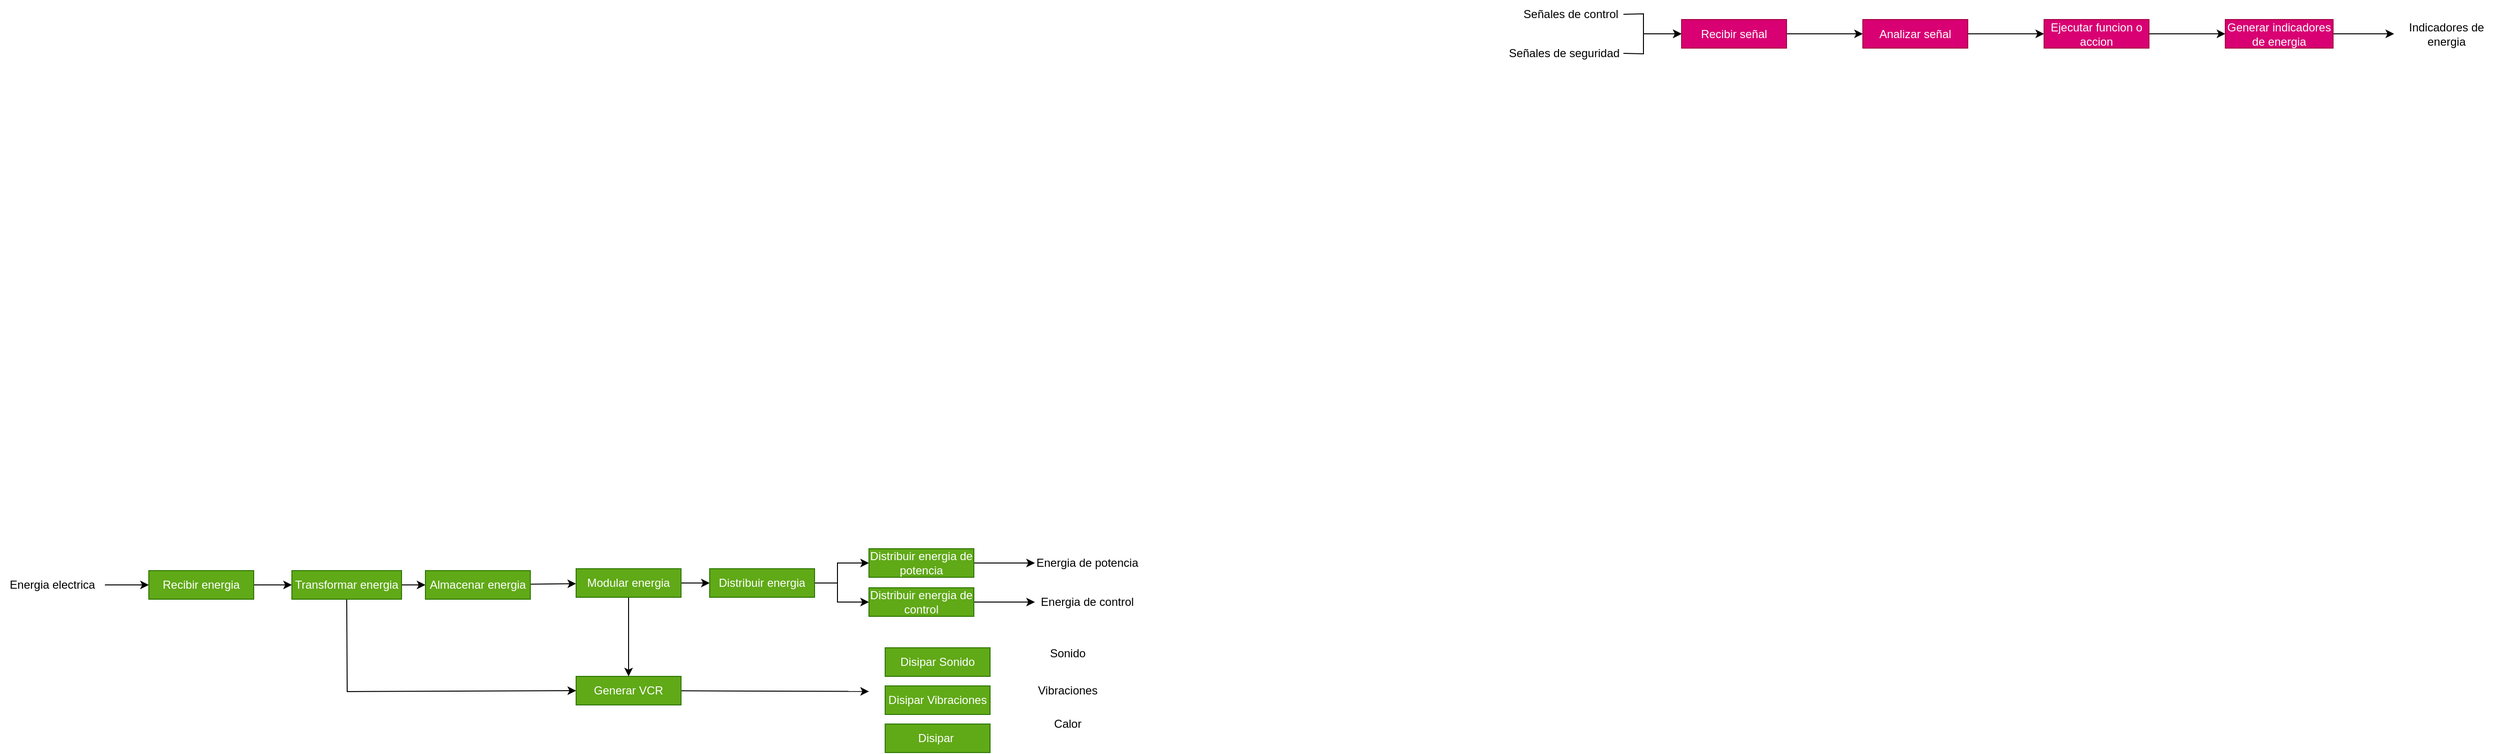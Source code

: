 <mxfile version="14.8.3" type="github">
  <diagram id="gHAmOwAejJrvvXvZ88qO" name="Page-1">
    <mxGraphModel dx="-1101" dy="1435" grid="1" gridSize="10" guides="1" tooltips="1" connect="1" arrows="1" fold="1" page="1" pageScale="1" pageWidth="850" pageHeight="1100" math="0" shadow="0">
      <root>
        <mxCell id="0" />
        <mxCell id="1" parent="0" />
        <mxCell id="l6ilXpsC3v9ZhkBVoFBw-1" value="" style="edgeStyle=none;rounded=0;orthogonalLoop=1;jettySize=auto;html=1;fontSize=24;" edge="1" parent="1" source="l6ilXpsC3v9ZhkBVoFBw-2" target="l6ilXpsC3v9ZhkBVoFBw-5">
          <mxGeometry relative="1" as="geometry" />
        </mxCell>
        <mxCell id="l6ilXpsC3v9ZhkBVoFBw-2" value="Recibir energia" style="rounded=0;whiteSpace=wrap;html=1;fillColor=#60a917;strokeColor=#2D7600;fontColor=#ffffff;" vertex="1" parent="1">
          <mxGeometry x="2488" y="-141" width="110" height="30" as="geometry" />
        </mxCell>
        <mxCell id="l6ilXpsC3v9ZhkBVoFBw-3" value="" style="edgeStyle=none;rounded=0;orthogonalLoop=1;jettySize=auto;html=1;fontSize=24;" edge="1" parent="1" source="l6ilXpsC3v9ZhkBVoFBw-5" target="l6ilXpsC3v9ZhkBVoFBw-7">
          <mxGeometry relative="1" as="geometry" />
        </mxCell>
        <mxCell id="l6ilXpsC3v9ZhkBVoFBw-4" style="edgeStyle=none;rounded=0;orthogonalLoop=1;jettySize=auto;html=1;exitX=0.5;exitY=1;exitDx=0;exitDy=0;entryX=0;entryY=0.5;entryDx=0;entryDy=0;fontSize=24;" edge="1" parent="1" source="l6ilXpsC3v9ZhkBVoFBw-5" target="l6ilXpsC3v9ZhkBVoFBw-43">
          <mxGeometry relative="1" as="geometry">
            <Array as="points">
              <mxPoint x="2696" y="-14" />
            </Array>
          </mxGeometry>
        </mxCell>
        <mxCell id="l6ilXpsC3v9ZhkBVoFBw-5" value="Transformar energia" style="rounded=0;whiteSpace=wrap;html=1;fillColor=#60a917;strokeColor=#2D7600;fontColor=#ffffff;" vertex="1" parent="1">
          <mxGeometry x="2638" y="-141" width="115" height="30" as="geometry" />
        </mxCell>
        <mxCell id="l6ilXpsC3v9ZhkBVoFBw-6" value="" style="edgeStyle=none;rounded=0;orthogonalLoop=1;jettySize=auto;html=1;fontSize=24;" edge="1" parent="1" source="l6ilXpsC3v9ZhkBVoFBw-7" target="l6ilXpsC3v9ZhkBVoFBw-10">
          <mxGeometry relative="1" as="geometry" />
        </mxCell>
        <mxCell id="l6ilXpsC3v9ZhkBVoFBw-7" value="Almacenar energia" style="rounded=0;whiteSpace=wrap;html=1;fillColor=#60a917;strokeColor=#2D7600;fontColor=#ffffff;" vertex="1" parent="1">
          <mxGeometry x="2778" y="-141" width="110" height="30" as="geometry" />
        </mxCell>
        <mxCell id="l6ilXpsC3v9ZhkBVoFBw-8" value="" style="edgeStyle=none;rounded=0;orthogonalLoop=1;jettySize=auto;html=1;fontSize=24;" edge="1" parent="1" source="l6ilXpsC3v9ZhkBVoFBw-10" target="l6ilXpsC3v9ZhkBVoFBw-13">
          <mxGeometry relative="1" as="geometry" />
        </mxCell>
        <mxCell id="l6ilXpsC3v9ZhkBVoFBw-9" style="edgeStyle=orthogonalEdgeStyle;rounded=0;orthogonalLoop=1;jettySize=auto;html=1;exitX=0.5;exitY=1;exitDx=0;exitDy=0;entryX=0.5;entryY=0;entryDx=0;entryDy=0;fontColor=#000000;" edge="1" parent="1" source="l6ilXpsC3v9ZhkBVoFBw-10" target="l6ilXpsC3v9ZhkBVoFBw-43">
          <mxGeometry relative="1" as="geometry" />
        </mxCell>
        <mxCell id="l6ilXpsC3v9ZhkBVoFBw-10" value="Modular energia" style="rounded=0;whiteSpace=wrap;html=1;fillColor=#60a917;strokeColor=#2D7600;fontColor=#ffffff;" vertex="1" parent="1">
          <mxGeometry x="2936" y="-143" width="110" height="30" as="geometry" />
        </mxCell>
        <mxCell id="l6ilXpsC3v9ZhkBVoFBw-11" style="edgeStyle=none;rounded=0;orthogonalLoop=1;jettySize=auto;html=1;exitX=1;exitY=0.5;exitDx=0;exitDy=0;entryX=0;entryY=0.5;entryDx=0;entryDy=0;fontSize=24;" edge="1" parent="1" source="l6ilXpsC3v9ZhkBVoFBw-13" target="l6ilXpsC3v9ZhkBVoFBw-15">
          <mxGeometry relative="1" as="geometry">
            <Array as="points">
              <mxPoint x="3210" y="-128" />
              <mxPoint x="3210" y="-149" />
            </Array>
          </mxGeometry>
        </mxCell>
        <mxCell id="l6ilXpsC3v9ZhkBVoFBw-12" style="edgeStyle=none;rounded=0;orthogonalLoop=1;jettySize=auto;html=1;exitX=1;exitY=0.5;exitDx=0;exitDy=0;entryX=0;entryY=0.5;entryDx=0;entryDy=0;fontSize=24;" edge="1" parent="1" source="l6ilXpsC3v9ZhkBVoFBw-13" target="l6ilXpsC3v9ZhkBVoFBw-17">
          <mxGeometry relative="1" as="geometry">
            <Array as="points">
              <mxPoint x="3210" y="-128" />
              <mxPoint x="3210" y="-108" />
            </Array>
          </mxGeometry>
        </mxCell>
        <mxCell id="l6ilXpsC3v9ZhkBVoFBw-13" value="Distribuir energia" style="rounded=0;whiteSpace=wrap;html=1;fillColor=#60a917;strokeColor=#2D7600;fontColor=#ffffff;" vertex="1" parent="1">
          <mxGeometry x="3076" y="-143" width="110" height="30" as="geometry" />
        </mxCell>
        <mxCell id="l6ilXpsC3v9ZhkBVoFBw-14" value="" style="edgeStyle=none;rounded=0;orthogonalLoop=1;jettySize=auto;html=1;fontSize=24;" edge="1" parent="1" source="l6ilXpsC3v9ZhkBVoFBw-15" target="l6ilXpsC3v9ZhkBVoFBw-22">
          <mxGeometry relative="1" as="geometry" />
        </mxCell>
        <mxCell id="l6ilXpsC3v9ZhkBVoFBw-15" value="Distribuir energia de potencia" style="rounded=0;whiteSpace=wrap;html=1;fillColor=#60a917;strokeColor=#2D7600;fontColor=#ffffff;" vertex="1" parent="1">
          <mxGeometry x="3243" y="-164" width="110" height="30" as="geometry" />
        </mxCell>
        <mxCell id="l6ilXpsC3v9ZhkBVoFBw-16" value="" style="edgeStyle=none;rounded=0;orthogonalLoop=1;jettySize=auto;html=1;fontSize=24;" edge="1" parent="1" source="l6ilXpsC3v9ZhkBVoFBw-17" target="l6ilXpsC3v9ZhkBVoFBw-23">
          <mxGeometry relative="1" as="geometry" />
        </mxCell>
        <mxCell id="l6ilXpsC3v9ZhkBVoFBw-17" value="Distribuir energia de control" style="rounded=0;whiteSpace=wrap;html=1;fillColor=#60a917;strokeColor=#2D7600;fontColor=#ffffff;" vertex="1" parent="1">
          <mxGeometry x="3243" y="-123" width="110" height="30" as="geometry" />
        </mxCell>
        <mxCell id="l6ilXpsC3v9ZhkBVoFBw-22" value="&lt;font color=&quot;#000000&quot;&gt;Energia de potencia&lt;/font&gt;" style="rounded=0;whiteSpace=wrap;html=1;fontColor=#ffffff;fillColor=none;strokeColor=none;" vertex="1" parent="1">
          <mxGeometry x="3417" y="-164" width="110" height="30" as="geometry" />
        </mxCell>
        <mxCell id="l6ilXpsC3v9ZhkBVoFBw-23" value="&lt;font color=&quot;#000000&quot;&gt;Energia de control&lt;/font&gt;" style="rounded=0;whiteSpace=wrap;html=1;fontColor=#ffffff;fillColor=none;strokeColor=none;" vertex="1" parent="1">
          <mxGeometry x="3417" y="-123" width="110" height="30" as="geometry" />
        </mxCell>
        <mxCell id="l6ilXpsC3v9ZhkBVoFBw-24" value="" style="edgeStyle=none;rounded=0;orthogonalLoop=1;jettySize=auto;html=1;fontSize=24;" edge="1" parent="1" source="l6ilXpsC3v9ZhkBVoFBw-25" target="l6ilXpsC3v9ZhkBVoFBw-2">
          <mxGeometry relative="1" as="geometry" />
        </mxCell>
        <mxCell id="l6ilXpsC3v9ZhkBVoFBw-25" value="&lt;font color=&quot;#000000&quot;&gt;Energia electrica&lt;/font&gt;" style="rounded=0;whiteSpace=wrap;html=1;fontColor=#ffffff;fillColor=none;strokeColor=none;" vertex="1" parent="1">
          <mxGeometry x="2332" y="-141" width="110" height="30" as="geometry" />
        </mxCell>
        <mxCell id="l6ilXpsC3v9ZhkBVoFBw-26" style="edgeStyle=none;rounded=0;orthogonalLoop=1;jettySize=auto;html=1;exitX=1;exitY=0.5;exitDx=0;exitDy=0;fontSize=24;entryX=0;entryY=0.5;entryDx=0;entryDy=0;" edge="1" parent="1" source="l6ilXpsC3v9ZhkBVoFBw-27" target="l6ilXpsC3v9ZhkBVoFBw-31">
          <mxGeometry relative="1" as="geometry">
            <mxPoint x="4075.862" y="-748.638" as="targetPoint" />
            <Array as="points">
              <mxPoint x="4055" y="-725.5" />
              <mxPoint x="4055" y="-713.5" />
              <mxPoint x="4055" y="-704.5" />
            </Array>
          </mxGeometry>
        </mxCell>
        <mxCell id="l6ilXpsC3v9ZhkBVoFBw-27" value="&lt;font color=&quot;#000000&quot;&gt;Señales de control&lt;/font&gt;" style="rounded=0;whiteSpace=wrap;html=1;fontColor=#ffffff;fillColor=none;strokeColor=none;" vertex="1" parent="1">
          <mxGeometry x="3924" y="-740" width="110" height="30" as="geometry" />
        </mxCell>
        <mxCell id="l6ilXpsC3v9ZhkBVoFBw-28" style="edgeStyle=none;rounded=0;orthogonalLoop=1;jettySize=auto;html=1;exitX=1;exitY=0.5;exitDx=0;exitDy=0;entryX=0;entryY=0.5;entryDx=0;entryDy=0;fontSize=24;" edge="1" parent="1" source="l6ilXpsC3v9ZhkBVoFBw-29" target="l6ilXpsC3v9ZhkBVoFBw-31">
          <mxGeometry relative="1" as="geometry">
            <Array as="points">
              <mxPoint x="4055" y="-683.5" />
              <mxPoint x="4055" y="-704.5" />
            </Array>
          </mxGeometry>
        </mxCell>
        <mxCell id="l6ilXpsC3v9ZhkBVoFBw-29" value="&lt;font color=&quot;#000000&quot;&gt;Señales de seguridad&lt;/font&gt;" style="rounded=0;whiteSpace=wrap;html=1;fontColor=#ffffff;fillColor=none;strokeColor=none;" vertex="1" parent="1">
          <mxGeometry x="3910" y="-699" width="124" height="30" as="geometry" />
        </mxCell>
        <mxCell id="l6ilXpsC3v9ZhkBVoFBw-30" value="" style="edgeStyle=none;rounded=0;orthogonalLoop=1;jettySize=auto;html=1;fontSize=24;" edge="1" parent="1" source="l6ilXpsC3v9ZhkBVoFBw-31" target="l6ilXpsC3v9ZhkBVoFBw-33">
          <mxGeometry relative="1" as="geometry" />
        </mxCell>
        <mxCell id="l6ilXpsC3v9ZhkBVoFBw-31" value="Recibir señal" style="rounded=0;whiteSpace=wrap;html=1;fillColor=#d80073;strokeColor=#A50040;fontColor=#ffffff;" vertex="1" parent="1">
          <mxGeometry x="4095" y="-719.5" width="110" height="30" as="geometry" />
        </mxCell>
        <mxCell id="l6ilXpsC3v9ZhkBVoFBw-32" value="" style="edgeStyle=none;rounded=0;orthogonalLoop=1;jettySize=auto;html=1;fontSize=24;" edge="1" parent="1" source="l6ilXpsC3v9ZhkBVoFBw-33" target="l6ilXpsC3v9ZhkBVoFBw-35">
          <mxGeometry relative="1" as="geometry" />
        </mxCell>
        <mxCell id="l6ilXpsC3v9ZhkBVoFBw-33" value="Analizar señal" style="rounded=0;whiteSpace=wrap;html=1;fillColor=#d80073;strokeColor=#A50040;fontColor=#ffffff;" vertex="1" parent="1">
          <mxGeometry x="4285" y="-719.5" width="110" height="30" as="geometry" />
        </mxCell>
        <mxCell id="l6ilXpsC3v9ZhkBVoFBw-34" value="" style="edgeStyle=none;rounded=0;orthogonalLoop=1;jettySize=auto;html=1;fontSize=24;" edge="1" parent="1" source="l6ilXpsC3v9ZhkBVoFBw-35" target="l6ilXpsC3v9ZhkBVoFBw-37">
          <mxGeometry relative="1" as="geometry" />
        </mxCell>
        <mxCell id="l6ilXpsC3v9ZhkBVoFBw-35" value="Ejecutar funcion o accion" style="rounded=0;whiteSpace=wrap;html=1;fillColor=#d80073;strokeColor=#A50040;fontColor=#ffffff;" vertex="1" parent="1">
          <mxGeometry x="4475" y="-719.5" width="110" height="30" as="geometry" />
        </mxCell>
        <mxCell id="l6ilXpsC3v9ZhkBVoFBw-36" value="" style="edgeStyle=none;rounded=0;orthogonalLoop=1;jettySize=auto;html=1;fontSize=24;" edge="1" parent="1" source="l6ilXpsC3v9ZhkBVoFBw-37" target="l6ilXpsC3v9ZhkBVoFBw-38">
          <mxGeometry relative="1" as="geometry" />
        </mxCell>
        <mxCell id="l6ilXpsC3v9ZhkBVoFBw-37" value="Generar indicadores de energia" style="rounded=0;whiteSpace=wrap;html=1;fillColor=#d80073;strokeColor=#A50040;fontColor=#ffffff;" vertex="1" parent="1">
          <mxGeometry x="4665" y="-719.5" width="113" height="30" as="geometry" />
        </mxCell>
        <mxCell id="l6ilXpsC3v9ZhkBVoFBw-38" value="&lt;font color=&quot;#000000&quot;&gt;Indicadores de energia&lt;/font&gt;" style="rounded=0;whiteSpace=wrap;html=1;fontColor=#ffffff;fillColor=none;strokeColor=none;" vertex="1" parent="1">
          <mxGeometry x="4842" y="-719.5" width="110" height="30" as="geometry" />
        </mxCell>
        <mxCell id="l6ilXpsC3v9ZhkBVoFBw-39" value="&lt;font color=&quot;#000000&quot;&gt;Sonido&lt;/font&gt;" style="rounded=0;whiteSpace=wrap;html=1;fontColor=#ffffff;fillColor=none;strokeColor=none;" vertex="1" parent="1">
          <mxGeometry x="3417" y="-69" width="69" height="30" as="geometry" />
        </mxCell>
        <mxCell id="l6ilXpsC3v9ZhkBVoFBw-40" value="&lt;font color=&quot;#000000&quot;&gt;Vibraciones&lt;/font&gt;" style="rounded=0;whiteSpace=wrap;html=1;fontColor=#ffffff;fillColor=none;strokeColor=none;" vertex="1" parent="1">
          <mxGeometry x="3417" y="-30" width="69" height="30" as="geometry" />
        </mxCell>
        <mxCell id="l6ilXpsC3v9ZhkBVoFBw-41" value="&lt;font color=&quot;#000000&quot;&gt;Calor&lt;/font&gt;" style="rounded=0;whiteSpace=wrap;html=1;fontColor=#ffffff;fillColor=none;strokeColor=none;" vertex="1" parent="1">
          <mxGeometry x="3417" y="5" width="69" height="30" as="geometry" />
        </mxCell>
        <mxCell id="l6ilXpsC3v9ZhkBVoFBw-42" value="" style="edgeStyle=none;rounded=0;orthogonalLoop=1;jettySize=auto;html=1;fontSize=24;" edge="1" parent="1" source="l6ilXpsC3v9ZhkBVoFBw-43">
          <mxGeometry relative="1" as="geometry">
            <mxPoint x="3243" y="-14.179" as="targetPoint" />
          </mxGeometry>
        </mxCell>
        <mxCell id="l6ilXpsC3v9ZhkBVoFBw-43" value="Generar VCR" style="rounded=0;whiteSpace=wrap;html=1;fillColor=#60a917;strokeColor=#2D7600;fontColor=#ffffff;" vertex="1" parent="1">
          <mxGeometry x="2936" y="-30" width="110" height="30" as="geometry" />
        </mxCell>
        <mxCell id="l6ilXpsC3v9ZhkBVoFBw-44" value="Disipar Sonido" style="rounded=0;whiteSpace=wrap;html=1;fillColor=#60a917;strokeColor=#2D7600;fontColor=#ffffff;" vertex="1" parent="1">
          <mxGeometry x="3260" y="-60" width="110" height="30" as="geometry" />
        </mxCell>
        <mxCell id="l6ilXpsC3v9ZhkBVoFBw-45" value="Disipar Vibraciones" style="rounded=0;whiteSpace=wrap;html=1;fillColor=#60a917;strokeColor=#2D7600;fontColor=#ffffff;" vertex="1" parent="1">
          <mxGeometry x="3260" y="-20" width="110" height="30" as="geometry" />
        </mxCell>
        <mxCell id="l6ilXpsC3v9ZhkBVoFBw-46" value="Disipar&amp;nbsp;" style="rounded=0;whiteSpace=wrap;html=1;fillColor=#60a917;strokeColor=#2D7600;fontColor=#ffffff;" vertex="1" parent="1">
          <mxGeometry x="3260" y="20" width="110" height="30" as="geometry" />
        </mxCell>
      </root>
    </mxGraphModel>
  </diagram>
</mxfile>
